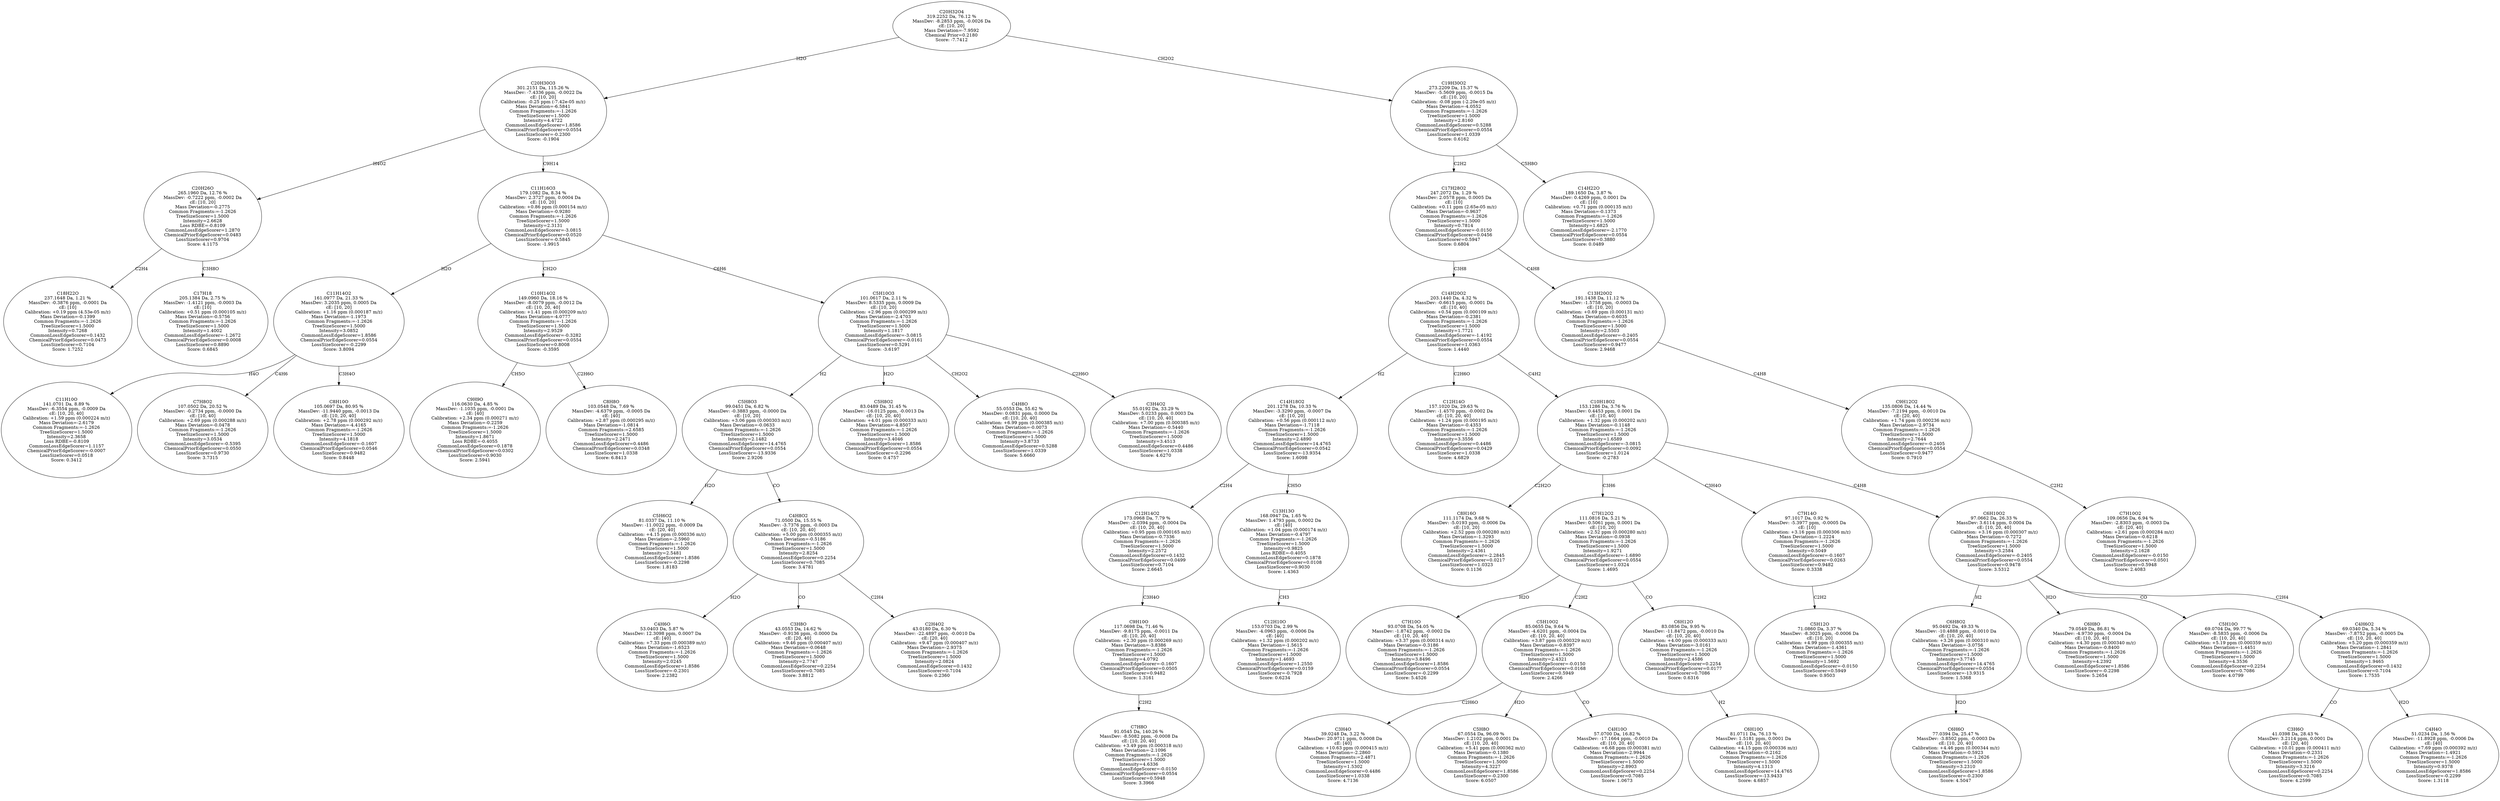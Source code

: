 strict digraph {
v1 [label="C18H22O\n237.1648 Da, 1.21 %\nMassDev: -0.3876 ppm, -0.0001 Da\ncE: [10]\nCalibration: +0.19 ppm (4.53e-05 m/z)\nMass Deviation=-0.1399\nCommon Fragments:=-1.2626\nTreeSizeScorer=1.5000\nIntensity=0.7268\nCommonLossEdgeScorer=0.1432\nChemicalPriorEdgeScorer=0.0473\nLossSizeScorer=0.7104\nScore: 1.7252"];
v2 [label="C17H18\n205.1384 Da, 2.75 %\nMassDev: -1.4121 ppm, -0.0003 Da\ncE: [10]\nCalibration: +0.51 ppm (0.000105 m/z)\nMass Deviation=-0.5756\nCommon Fragments:=-1.2626\nTreeSizeScorer=1.5000\nIntensity=1.4002\nCommonLossEdgeScorer=-1.2672\nChemicalPriorEdgeScorer=0.0008\nLossSizeScorer=0.8890\nScore: 0.6845"];
v3 [label="C20H26O\n265.1960 Da, 12.76 %\nMassDev: -0.7222 ppm, -0.0002 Da\ncE: [10, 20]\nMass Deviation=-0.2775\nCommon Fragments:=-1.2626\nTreeSizeScorer=1.5000\nIntensity=2.6628\nLoss RDBE=-0.8109\nCommonLossEdgeScorer=1.2870\nChemicalPriorEdgeScorer=0.0483\nLossSizeScorer=0.9704\nScore: 4.1175"];
v4 [label="C11H10O\n141.0701 Da, 8.89 %\nMassDev: -6.3554 ppm, -0.0009 Da\ncE: [10, 20, 40]\nCalibration: +1.59 ppm (0.000224 m/z)\nMass Deviation=-2.6179\nCommon Fragments:=-1.2626\nTreeSizeScorer=1.5000\nIntensity=2.3658\nLoss RDBE=-0.8109\nCommonLossEdgeScorer=1.1157\nChemicalPriorEdgeScorer=-0.0007\nLossSizeScorer=0.0518\nScore: 0.3412"];
v5 [label="C7H8O2\n107.0502 Da, 20.52 %\nMassDev: -0.2734 ppm, -0.0000 Da\ncE: [10, 40]\nCalibration: +2.69 ppm (0.000288 m/z)\nMass Deviation=-0.0478\nCommon Fragments:=-1.2626\nTreeSizeScorer=1.5000\nIntensity=3.0534\nCommonLossEdgeScorer=-0.5395\nChemicalPriorEdgeScorer=0.0550\nLossSizeScorer=0.9730\nScore: 3.7315"];
v6 [label="C8H10O\n105.0697 Da, 80.95 %\nMassDev: -11.9440 ppm, -0.0013 Da\ncE: [10, 20, 40]\nCalibration: +2.78 ppm (0.000292 m/z)\nMass Deviation=-4.4165\nCommon Fragments:=-1.2626\nTreeSizeScorer=1.5000\nIntensity=4.1818\nCommonLossEdgeScorer=-0.1607\nChemicalPriorEdgeScorer=0.0546\nLossSizeScorer=0.9482\nScore: 0.8448"];
v7 [label="C11H14O2\n161.0977 Da, 21.33 %\nMassDev: 3.2035 ppm, 0.0005 Da\ncE: [10, 20]\nCalibration: +1.16 ppm (0.000187 m/z)\nMass Deviation=-1.1973\nCommon Fragments:=-1.2626\nTreeSizeScorer=1.5000\nIntensity=3.0852\nCommonLossEdgeScorer=1.8586\nChemicalPriorEdgeScorer=0.0554\nLossSizeScorer=-0.2299\nScore: 3.8094"];
v8 [label="C9H9O\n116.0630 Da, 4.85 %\nMassDev: -1.1035 ppm, -0.0001 Da\ncE: [40]\nCalibration: +2.34 ppm (0.000271 m/z)\nMass Deviation=-0.2259\nCommon Fragments:=-1.2626\nTreeSizeScorer=1.5000\nIntensity=1.8671\nLoss RDBE=-0.4055\nCommonLossEdgeScorer=0.1878\nChemicalPriorEdgeScorer=0.0302\nLossSizeScorer=0.9030\nScore: 2.5941"];
v9 [label="C8H8O\n103.0548 Da, 7.69 %\nMassDev: -4.6379 ppm, -0.0005 Da\ncE: [40]\nCalibration: +2.87 ppm (0.000295 m/z)\nMass Deviation=-1.0814\nCommon Fragments:=2.6585\nTreeSizeScorer=1.5000\nIntensity=2.2471\nCommonLossEdgeScorer=0.4486\nChemicalPriorEdgeScorer=0.0348\nLossSizeScorer=1.0338\nScore: 6.8413"];
v10 [label="C10H14O2\n149.0960 Da, 18.16 %\nMassDev: -8.0079 ppm, -0.0012 Da\ncE: [10, 20, 40]\nCalibration: +1.41 ppm (0.000209 m/z)\nMass Deviation=-4.0777\nCommon Fragments:=-1.2626\nTreeSizeScorer=1.5000\nIntensity=2.9529\nCommonLossEdgeScorer=-0.3282\nChemicalPriorEdgeScorer=0.0554\nLossSizeScorer=0.8008\nScore: -0.3595"];
v11 [label="C5H6O2\n81.0337 Da, 11.10 %\nMassDev: -11.0022 ppm, -0.0009 Da\ncE: [20, 40]\nCalibration: +4.15 ppm (0.000336 m/z)\nMass Deviation=-2.5960\nCommon Fragments:=-1.2626\nTreeSizeScorer=1.5000\nIntensity=2.5481\nCommonLossEdgeScorer=1.8586\nLossSizeScorer=-0.2298\nScore: 1.8183"];
v12 [label="C4H6O\n53.0403 Da, 5.87 %\nMassDev: 12.3098 ppm, 0.0007 Da\ncE: [40]\nCalibration: +7.33 ppm (0.000389 m/z)\nMass Deviation=-1.6523\nCommon Fragments:=-1.2626\nTreeSizeScorer=1.5000\nIntensity=2.0245\nCommonLossEdgeScorer=1.8586\nLossSizeScorer=-0.2301\nScore: 2.2382"];
v13 [label="C3H8O\n43.0553 Da, 14.62 %\nMassDev: -0.9136 ppm, -0.0000 Da\ncE: [20, 40]\nCalibration: +9.46 ppm (0.000407 m/z)\nMass Deviation=-0.0648\nCommon Fragments:=-1.2626\nTreeSizeScorer=1.5000\nIntensity=2.7747\nCommonLossEdgeScorer=0.2254\nLossSizeScorer=0.7085\nScore: 3.8812"];
v14 [label="C2H4O2\n43.0180 Da, 6.30 %\nMassDev: -22.4897 ppm, -0.0010 Da\ncE: [20, 40]\nCalibration: +9.47 ppm (0.000407 m/z)\nMass Deviation=-2.9375\nCommon Fragments:=-1.2626\nTreeSizeScorer=1.5000\nIntensity=2.0824\nCommonLossEdgeScorer=0.1432\nLossSizeScorer=0.7104\nScore: 0.2360"];
v15 [label="C4H8O2\n71.0500 Da, 15.55 %\nMassDev: -3.7376 ppm, -0.0003 Da\ncE: [10, 20, 40]\nCalibration: +5.00 ppm (0.000355 m/z)\nMass Deviation=-0.5186\nCommon Fragments:=-1.2626\nTreeSizeScorer=1.5000\nIntensity=2.8254\nCommonLossEdgeScorer=0.2254\nLossSizeScorer=0.7085\nScore: 3.4781"];
v16 [label="C5H8O3\n99.0451 Da, 6.82 %\nMassDev: -0.3883 ppm, -0.0000 Da\ncE: [10, 20]\nCalibration: +3.06 ppm (0.000303 m/z)\nMass Deviation=-0.0633\nCommon Fragments:=-1.2626\nTreeSizeScorer=1.5000\nIntensity=2.1482\nCommonLossEdgeScorer=14.4765\nChemicalPriorEdgeScorer=0.0554\nLossSizeScorer=-13.9336\nScore: 2.9206"];
v17 [label="C5H8O2\n83.0489 Da, 31.45 %\nMassDev: -16.0125 ppm, -0.0013 Da\ncE: [10, 20, 40]\nCalibration: +4.01 ppm (0.000333 m/z)\nMass Deviation=-4.8507\nCommon Fragments:=-1.2626\nTreeSizeScorer=1.5000\nIntensity=3.4046\nCommonLossEdgeScorer=1.8586\nChemicalPriorEdgeScorer=0.0554\nLossSizeScorer=-0.2296\nScore: 0.4757"];
v18 [label="C4H8O\n55.0553 Da, 55.62 %\nMassDev: 0.0831 ppm, 0.0000 Da\ncE: [10, 20, 40]\nCalibration: +6.99 ppm (0.000385 m/z)\nMass Deviation=-0.0073\nCommon Fragments:=-1.2626\nTreeSizeScorer=1.5000\nIntensity=3.8733\nCommonLossEdgeScorer=0.5288\nLossSizeScorer=1.0339\nScore: 5.6660"];
v19 [label="C3H4O2\n55.0192 Da, 33.29 %\nMassDev: 5.0233 ppm, 0.0003 Da\ncE: [10, 20, 40]\nCalibration: +7.00 ppm (0.000385 m/z)\nMass Deviation=-0.5440\nCommon Fragments:=-1.2626\nTreeSizeScorer=1.5000\nIntensity=3.4513\nCommonLossEdgeScorer=0.4486\nLossSizeScorer=1.0338\nScore: 4.6270"];
v20 [label="C5H10O3\n101.0617 Da, 2.11 %\nMassDev: 8.5335 ppm, 0.0009 Da\ncE: [10, 20]\nCalibration: +2.96 ppm (0.000299 m/z)\nMass Deviation=-2.4703\nCommon Fragments:=-1.2626\nTreeSizeScorer=1.5000\nIntensity=1.1817\nCommonLossEdgeScorer=-3.0815\nChemicalPriorEdgeScorer=-0.0161\nLossSizeScorer=0.5291\nScore: -3.6197"];
v21 [label="C11H16O3\n179.1082 Da, 8.34 %\nMassDev: 2.3727 ppm, 0.0004 Da\ncE: [10, 20]\nCalibration: +0.86 ppm (0.000154 m/z)\nMass Deviation=-0.9280\nCommon Fragments:=-1.2626\nTreeSizeScorer=1.5000\nIntensity=2.3131\nCommonLossEdgeScorer=-3.0815\nChemicalPriorEdgeScorer=0.0520\nLossSizeScorer=-0.5845\nScore: -1.9915"];
v22 [label="C20H30O3\n301.2151 Da, 115.26 %\nMassDev: -7.4336 ppm, -0.0022 Da\ncE: [10, 20]\nCalibration: -0.25 ppm (-7.42e-05 m/z)\nMass Deviation=-6.5841\nCommon Fragments:=-1.2626\nTreeSizeScorer=1.5000\nIntensity=4.4722\nCommonLossEdgeScorer=1.8586\nChemicalPriorEdgeScorer=0.0554\nLossSizeScorer=-0.2300\nScore: -0.1904"];
v23 [label="C7H8O\n91.0545 Da, 140.26 %\nMassDev: -8.5082 ppm, -0.0008 Da\ncE: [10, 20, 40]\nCalibration: +3.49 ppm (0.000318 m/z)\nMass Deviation=-2.1096\nCommon Fragments:=-1.2626\nTreeSizeScorer=1.5000\nIntensity=4.6336\nCommonLossEdgeScorer=-0.0150\nChemicalPriorEdgeScorer=0.0554\nLossSizeScorer=0.5948\nScore: 3.3966"];
v24 [label="C9H10O\n117.0698 Da, 71.46 %\nMassDev: -9.8175 ppm, -0.0011 Da\ncE: [10, 20, 40]\nCalibration: +2.30 ppm (0.000269 m/z)\nMass Deviation=-3.8386\nCommon Fragments:=-1.2626\nTreeSizeScorer=1.5000\nIntensity=4.0792\nCommonLossEdgeScorer=-0.1607\nChemicalPriorEdgeScorer=0.0505\nLossSizeScorer=0.9482\nScore: 1.3161"];
v25 [label="C12H14O2\n173.0968 Da, 7.79 %\nMassDev: -2.0394 ppm, -0.0004 Da\ncE: [10, 20, 40]\nCalibration: +0.95 ppm (0.000165 m/z)\nMass Deviation=-0.7336\nCommon Fragments:=-1.2626\nTreeSizeScorer=1.5000\nIntensity=2.2572\nCommonLossEdgeScorer=0.1432\nChemicalPriorEdgeScorer=0.0499\nLossSizeScorer=0.7104\nScore: 2.6645"];
v26 [label="C12H10O\n153.0703 Da, 2.99 %\nMassDev: -4.0963 ppm, -0.0006 Da\ncE: [40]\nCalibration: +1.32 ppm (0.000202 m/z)\nMass Deviation=-1.5615\nCommon Fragments:=-1.2626\nTreeSizeScorer=1.5000\nIntensity=1.4693\nCommonLossEdgeScorer=1.2550\nChemicalPriorEdgeScorer=0.0159\nLossSizeScorer=-0.7928\nScore: 0.6234"];
v27 [label="C13H13O\n168.0947 Da, 1.65 %\nMassDev: 1.4793 ppm, 0.0002 Da\ncE: [40]\nCalibration: +1.04 ppm (0.000174 m/z)\nMass Deviation=-0.4797\nCommon Fragments:=-1.2626\nTreeSizeScorer=1.5000\nIntensity=0.9825\nLoss RDBE=-0.4055\nCommonLossEdgeScorer=0.1878\nChemicalPriorEdgeScorer=0.0108\nLossSizeScorer=0.9030\nScore: 1.4363"];
v28 [label="C14H18O2\n201.1278 Da, 10.33 %\nMassDev: -3.3290 ppm, -0.0007 Da\ncE: [10, 20]\nCalibration: +0.56 ppm (0.000112 m/z)\nMass Deviation=-1.7118\nCommon Fragments:=-1.2626\nTreeSizeScorer=1.5000\nIntensity=2.4890\nCommonLossEdgeScorer=14.4765\nChemicalPriorEdgeScorer=0.0542\nLossSizeScorer=-13.9354\nScore: 1.6098"];
v29 [label="C12H14O\n157.1020 Da, 29.63 %\nMassDev: -1.4570 ppm, -0.0002 Da\ncE: [10, 20, 40]\nCalibration: +1.24 ppm (0.000195 m/z)\nMass Deviation=-0.4353\nCommon Fragments:=-1.2626\nTreeSizeScorer=1.5000\nIntensity=3.3556\nCommonLossEdgeScorer=0.4486\nChemicalPriorEdgeScorer=0.0429\nLossSizeScorer=1.0338\nScore: 4.6829"];
v30 [label="C8H16O\n111.1174 Da, 9.68 %\nMassDev: -5.0193 ppm, -0.0006 Da\ncE: [10, 20]\nCalibration: +2.52 ppm (0.000280 m/z)\nMass Deviation=-1.3293\nCommon Fragments:=-1.2626\nTreeSizeScorer=1.5000\nIntensity=2.4361\nCommonLossEdgeScorer=-2.2845\nChemicalPriorEdgeScorer=0.0217\nLossSizeScorer=1.0323\nScore: 0.1136"];
v31 [label="C7H10O\n93.0708 Da, 54.05 %\nMassDev: -1.8742 ppm, -0.0002 Da\ncE: [10, 20, 40]\nCalibration: +3.37 ppm (0.000314 m/z)\nMass Deviation=-0.3186\nCommon Fragments:=-1.2626\nTreeSizeScorer=1.5000\nIntensity=3.8496\nCommonLossEdgeScorer=1.8586\nChemicalPriorEdgeScorer=0.0554\nLossSizeScorer=-0.2299\nScore: 5.4526"];
v32 [label="C3H4O\n39.0248 Da, 3.22 %\nMassDev: 20.9711 ppm, 0.0008 Da\ncE: [40]\nCalibration: +10.63 ppm (0.000415 m/z)\nMass Deviation=-2.2860\nCommon Fragments:=2.4871\nTreeSizeScorer=1.5000\nIntensity=1.5302\nCommonLossEdgeScorer=0.4486\nLossSizeScorer=1.0338\nScore: 4.7136"];
v33 [label="C5H8O\n67.0554 Da, 96.09 %\nMassDev: 1.2102 ppm, 0.0001 Da\ncE: [10, 20, 40]\nCalibration: +5.41 ppm (0.000362 m/z)\nMass Deviation=-0.1380\nCommon Fragments:=-1.2626\nTreeSizeScorer=1.5000\nIntensity=4.3227\nCommonLossEdgeScorer=1.8586\nLossSizeScorer=-0.2300\nScore: 6.0507"];
v34 [label="C4H10O\n57.0700 Da, 16.82 %\nMassDev: -17.1664 ppm, -0.0010 Da\ncE: [10, 20, 40]\nCalibration: +6.68 ppm (0.000381 m/z)\nMass Deviation=-2.9944\nCommon Fragments:=-1.2626\nTreeSizeScorer=1.5000\nIntensity=2.8903\nCommonLossEdgeScorer=0.2254\nLossSizeScorer=0.7085\nScore: 1.0673"];
v35 [label="C5H10O2\n85.0655 Da, 9.64 %\nMassDev: -4.6201 ppm, -0.0004 Da\ncE: [10, 20, 40]\nCalibration: +3.87 ppm (0.000329 m/z)\nMass Deviation=-0.8397\nCommon Fragments:=-1.2626\nTreeSizeScorer=1.5000\nIntensity=2.4321\nCommonLossEdgeScorer=-0.0150\nChemicalPriorEdgeScorer=0.0168\nLossSizeScorer=0.5949\nScore: 2.4266"];
v36 [label="C6H10O\n81.0711 Da, 76.13 %\nMassDev: 1.5181 ppm, 0.0001 Da\ncE: [10, 20, 40]\nCalibration: +4.15 ppm (0.000336 m/z)\nMass Deviation=-0.2162\nCommon Fragments:=-1.2626\nTreeSizeScorer=1.5000\nIntensity=4.1313\nCommonLossEdgeScorer=14.4765\nLossSizeScorer=-13.9433\nScore: 4.6857"];
v37 [label="C6H12O\n83.0856 Da, 9.95 %\nMassDev: -11.8472 ppm, -0.0010 Da\ncE: [10, 20, 40]\nCalibration: +4.00 ppm (0.000333 m/z)\nMass Deviation=-3.0161\nCommon Fragments:=-1.2626\nTreeSizeScorer=1.5000\nIntensity=2.4586\nCommonLossEdgeScorer=0.2254\nChemicalPriorEdgeScorer=0.0177\nLossSizeScorer=0.7086\nScore: 0.6316"];
v38 [label="C7H12O2\n111.0816 Da, 5.21 %\nMassDev: 0.5061 ppm, 0.0001 Da\ncE: [10, 20]\nCalibration: +2.52 ppm (0.000280 m/z)\nMass Deviation=-0.0938\nCommon Fragments:=-1.2626\nTreeSizeScorer=1.5000\nIntensity=1.9271\nCommonLossEdgeScorer=-1.6890\nChemicalPriorEdgeScorer=0.0554\nLossSizeScorer=1.0324\nScore: 1.4695"];
v39 [label="C5H12O\n71.0860 Da, 3.37 %\nMassDev: -8.3025 ppm, -0.0006 Da\ncE: [10, 20]\nCalibration: +4.99 ppm (0.000355 m/z)\nMass Deviation=-1.4361\nCommon Fragments:=-1.2626\nTreeSizeScorer=1.5000\nIntensity=1.5692\nCommonLossEdgeScorer=-0.0150\nLossSizeScorer=0.5949\nScore: 0.9503"];
v40 [label="C7H14O\n97.1017 Da, 0.92 %\nMassDev: -5.3977 ppm, -0.0005 Da\ncE: [10]\nCalibration: +3.16 ppm (0.000306 m/z)\nMass Deviation=-1.2224\nCommon Fragments:=-1.2626\nTreeSizeScorer=1.5000\nIntensity=0.5049\nCommonLossEdgeScorer=-0.1607\nChemicalPriorEdgeScorer=0.0263\nLossSizeScorer=0.9482\nScore: 0.3338"];
v41 [label="C6H6O\n77.0394 Da, 25.47 %\nMassDev: -3.8502 ppm, -0.0003 Da\ncE: [10, 20, 40]\nCalibration: +4.46 ppm (0.000344 m/z)\nMass Deviation=-0.5923\nCommon Fragments:=-1.2626\nTreeSizeScorer=1.5000\nIntensity=3.2310\nCommonLossEdgeScorer=1.8586\nLossSizeScorer=-0.2300\nScore: 4.5047"];
v42 [label="C6H8O2\n95.0492 Da, 49.33 %\nMassDev: -10.4888 ppm, -0.0010 Da\ncE: [10, 20, 40]\nCalibration: +3.26 ppm (0.000310 m/z)\nMass Deviation=-3.0756\nCommon Fragments:=-1.2626\nTreeSizeScorer=1.5000\nIntensity=3.7745\nCommonLossEdgeScorer=14.4765\nChemicalPriorEdgeScorer=0.0554\nLossSizeScorer=-13.9315\nScore: 1.5368"];
v43 [label="C6H8O\n79.0549 Da, 86.81 %\nMassDev: -4.9730 ppm, -0.0004 Da\ncE: [10, 20, 40]\nCalibration: +4.30 ppm (0.000340 m/z)\nMass Deviation=-0.8400\nCommon Fragments:=-1.2626\nTreeSizeScorer=1.5000\nIntensity=4.2392\nCommonLossEdgeScorer=1.8586\nLossSizeScorer=-0.2298\nScore: 5.2654"];
v44 [label="C5H10O\n69.0704 Da, 99.77 %\nMassDev: -8.5835 ppm, -0.0006 Da\ncE: [10, 20, 40]\nCalibration: +5.19 ppm (0.000359 m/z)\nMass Deviation=-1.4451\nCommon Fragments:=-1.2626\nTreeSizeScorer=1.5000\nIntensity=4.3536\nCommonLossEdgeScorer=0.2254\nLossSizeScorer=0.7086\nScore: 4.0799"];
v45 [label="C3H6O\n41.0398 Da, 28.43 %\nMassDev: 3.2114 ppm, 0.0001 Da\ncE: [20, 40]\nCalibration: +10.01 ppm (0.000411 m/z)\nMass Deviation=-0.2331\nCommon Fragments:=-1.2626\nTreeSizeScorer=1.5000\nIntensity=3.3216\nCommonLossEdgeScorer=0.2254\nLossSizeScorer=0.7085\nScore: 4.2599"];
v46 [label="C4H4O\n51.0234 Da, 1.56 %\nMassDev: -11.8928 ppm, -0.0006 Da\ncE: [40]\nCalibration: +7.69 ppm (0.000392 m/z)\nMass Deviation=-1.4921\nCommon Fragments:=-1.2626\nTreeSizeScorer=1.5000\nIntensity=0.9378\nCommonLossEdgeScorer=1.8586\nLossSizeScorer=-0.2299\nScore: 1.3118"];
v47 [label="C4H6O2\n69.0340 Da, 5.34 %\nMassDev: -7.8752 ppm, -0.0005 Da\ncE: [10, 20, 40]\nCalibration: +5.20 ppm (0.000359 m/z)\nMass Deviation=-1.2841\nCommon Fragments:=-1.2626\nTreeSizeScorer=1.5000\nIntensity=1.9465\nCommonLossEdgeScorer=0.1432\nLossSizeScorer=0.7104\nScore: 1.7535"];
v48 [label="C6H10O2\n97.0662 Da, 26.33 %\nMassDev: 3.6114 ppm, 0.0004 Da\ncE: [10, 20, 40]\nCalibration: +3.16 ppm (0.000307 m/z)\nMass Deviation=-0.7272\nCommon Fragments:=-1.2626\nTreeSizeScorer=1.5000\nIntensity=3.2584\nCommonLossEdgeScorer=-0.2405\nChemicalPriorEdgeScorer=0.0554\nLossSizeScorer=0.9478\nScore: 3.5312"];
v49 [label="C10H18O2\n153.1286 Da, 3.76 %\nMassDev: 0.4453 ppm, 0.0001 Da\ncE: [10, 40]\nCalibration: +1.32 ppm (0.000202 m/z)\nMass Deviation=-0.1148\nCommon Fragments:=-1.2626\nTreeSizeScorer=1.5000\nIntensity=1.6589\nCommonLossEdgeScorer=-3.0815\nChemicalPriorEdgeScorer=0.0092\nLossSizeScorer=1.0124\nScore: -0.2783"];
v50 [label="C14H20O2\n203.1440 Da, 4.32 %\nMassDev: -0.6615 ppm, -0.0001 Da\ncE: [10, 40]\nCalibration: +0.54 ppm (0.000109 m/z)\nMass Deviation=-0.2381\nCommon Fragments:=-1.2626\nTreeSizeScorer=1.5000\nIntensity=1.7721\nCommonLossEdgeScorer=-1.4192\nChemicalPriorEdgeScorer=0.0554\nLossSizeScorer=1.0363\nScore: 1.4440"];
v51 [label="C7H10O2\n109.0656 Da, 6.94 %\nMassDev: -2.8303 ppm, -0.0003 Da\ncE: [20, 40]\nCalibration: +2.61 ppm (0.000284 m/z)\nMass Deviation=-0.6218\nCommon Fragments:=-1.2626\nTreeSizeScorer=1.5000\nIntensity=2.1628\nCommonLossEdgeScorer=-0.0150\nChemicalPriorEdgeScorer=0.0501\nLossSizeScorer=0.5948\nScore: 2.4083"];
v52 [label="C9H12O2\n135.0806 Da, 14.44 %\nMassDev: -7.2194 ppm, -0.0010 Da\ncE: [20, 40]\nCalibration: +1.74 ppm (0.000236 m/z)\nMass Deviation=-2.9734\nCommon Fragments:=-1.2626\nTreeSizeScorer=1.5000\nIntensity=2.7644\nCommonLossEdgeScorer=-0.2405\nChemicalPriorEdgeScorer=0.0554\nLossSizeScorer=0.9477\nScore: 0.7910"];
v53 [label="C13H20O2\n191.1438 Da, 11.12 %\nMassDev: -1.5758 ppm, -0.0003 Da\ncE: [10, 20]\nCalibration: +0.69 ppm (0.000131 m/z)\nMass Deviation=-0.6035\nCommon Fragments:=-1.2626\nTreeSizeScorer=1.5000\nIntensity=2.5503\nCommonLossEdgeScorer=-0.2405\nChemicalPriorEdgeScorer=0.0554\nLossSizeScorer=0.9477\nScore: 2.9468"];
v54 [label="C17H28O2\n247.2072 Da, 1.29 %\nMassDev: 2.0578 ppm, 0.0005 Da\ncE: [10]\nCalibration: +0.11 ppm (2.65e-05 m/z)\nMass Deviation=-0.9637\nCommon Fragments:=-1.2626\nTreeSizeScorer=1.5000\nIntensity=0.7814\nCommonLossEdgeScorer=-0.0150\nChemicalPriorEdgeScorer=0.0456\nLossSizeScorer=0.5947\nScore: 0.6804"];
v55 [label="C14H22O\n189.1650 Da, 3.87 %\nMassDev: 0.4269 ppm, 0.0001 Da\ncE: [10]\nCalibration: +0.71 ppm (0.000135 m/z)\nMass Deviation=-0.1373\nCommon Fragments:=-1.2626\nTreeSizeScorer=1.5000\nIntensity=1.6825\nCommonLossEdgeScorer=-2.1770\nChemicalPriorEdgeScorer=0.0554\nLossSizeScorer=0.3880\nScore: 0.0489"];
v56 [label="C19H30O2\n273.2209 Da, 15.37 %\nMassDev: -5.5609 ppm, -0.0015 Da\ncE: [10, 20]\nCalibration: -0.08 ppm (-2.20e-05 m/z)\nMass Deviation=-4.0552\nCommon Fragments:=-1.2626\nTreeSizeScorer=1.5000\nIntensity=2.8160\nCommonLossEdgeScorer=0.5288\nChemicalPriorEdgeScorer=0.0554\nLossSizeScorer=1.0339\nScore: 0.6162"];
v57 [label="C20H32O4\n319.2252 Da, 76.12 %\nMassDev: -8.2853 ppm, -0.0026 Da\ncE: [10, 20]\nMass Deviation=-7.9592\nChemical Prior=0.2180\nScore: -7.7412"];
v3 -> v1 [label="C2H4"];
v3 -> v2 [label="C3H8O"];
v22 -> v3 [label="H4O2"];
v7 -> v4 [label="H4O"];
v7 -> v5 [label="C4H6"];
v7 -> v6 [label="C3H4O"];
v21 -> v7 [label="H2O"];
v10 -> v8 [label="CH5O"];
v10 -> v9 [label="C2H6O"];
v21 -> v10 [label="CH2O"];
v16 -> v11 [label="H2O"];
v15 -> v12 [label="H2O"];
v15 -> v13 [label="CO"];
v15 -> v14 [label="C2H4"];
v16 -> v15 [label="CO"];
v20 -> v16 [label="H2"];
v20 -> v17 [label="H2O"];
v20 -> v18 [label="CH2O2"];
v20 -> v19 [label="C2H6O"];
v21 -> v20 [label="C6H6"];
v22 -> v21 [label="C9H14"];
v57 -> v22 [label="H2O"];
v24 -> v23 [label="C2H2"];
v25 -> v24 [label="C3H4O"];
v28 -> v25 [label="C2H4"];
v27 -> v26 [label="CH3"];
v28 -> v27 [label="CH5O"];
v50 -> v28 [label="H2"];
v50 -> v29 [label="C2H6O"];
v49 -> v30 [label="C2H2O"];
v38 -> v31 [label="H2O"];
v35 -> v32 [label="C2H6O"];
v35 -> v33 [label="H2O"];
v35 -> v34 [label="CO"];
v38 -> v35 [label="C2H2"];
v37 -> v36 [label="H2"];
v38 -> v37 [label="CO"];
v49 -> v38 [label="C3H6"];
v40 -> v39 [label="C2H2"];
v49 -> v40 [label="C3H4O"];
v42 -> v41 [label="H2O"];
v48 -> v42 [label="H2"];
v48 -> v43 [label="H2O"];
v48 -> v44 [label="CO"];
v47 -> v45 [label="CO"];
v47 -> v46 [label="H2O"];
v48 -> v47 [label="C2H4"];
v49 -> v48 [label="C4H8"];
v50 -> v49 [label="C4H2"];
v54 -> v50 [label="C3H8"];
v52 -> v51 [label="C2H2"];
v53 -> v52 [label="C4H8"];
v54 -> v53 [label="C4H8"];
v56 -> v54 [label="C2H2"];
v56 -> v55 [label="C5H8O"];
v57 -> v56 [label="CH2O2"];
}
